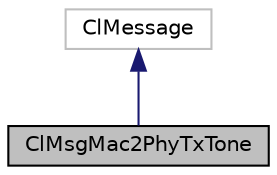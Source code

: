 digraph "ClMsgMac2PhyTxTone"
{
 // LATEX_PDF_SIZE
  edge [fontname="Helvetica",fontsize="10",labelfontname="Helvetica",labelfontsize="10"];
  node [fontname="Helvetica",fontsize="10",shape=record];
  Node1 [label="ClMsgMac2PhyTxTone",height=0.2,width=0.4,color="black", fillcolor="grey75", style="filled", fontcolor="black",tooltip="Class that describe the Mac2PhyTxTone CrossLayer message."];
  Node2 -> Node1 [dir="back",color="midnightblue",fontsize="10",style="solid",fontname="Helvetica"];
  Node2 [label="ClMessage",height=0.2,width=0.4,color="grey75", fillcolor="white", style="filled",tooltip=" "];
}
